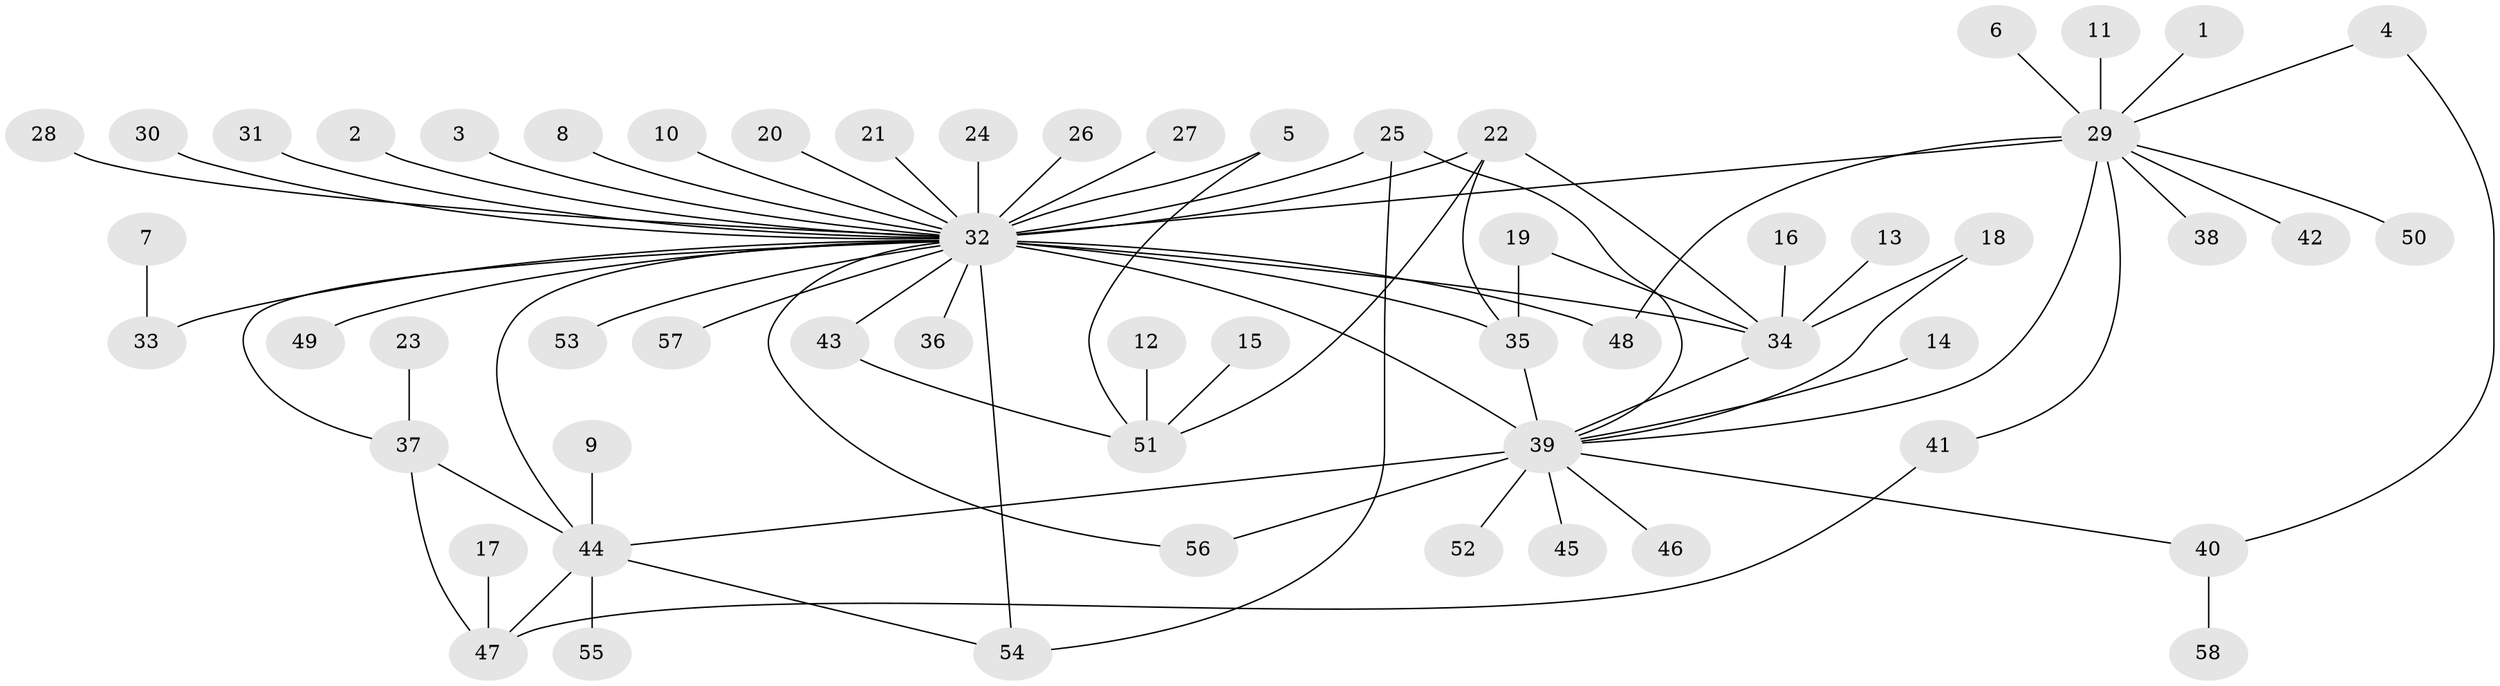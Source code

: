 // original degree distribution, {2: 0.21739130434782608, 38: 0.008695652173913044, 13: 0.008695652173913044, 4: 0.05217391304347826, 15: 0.008695652173913044, 9: 0.008695652173913044, 1: 0.5304347826086957, 3: 0.08695652173913043, 5: 0.017391304347826087, 6: 0.034782608695652174, 11: 0.008695652173913044, 7: 0.008695652173913044, 10: 0.008695652173913044}
// Generated by graph-tools (version 1.1) at 2025/50/03/09/25 03:50:00]
// undirected, 58 vertices, 76 edges
graph export_dot {
graph [start="1"]
  node [color=gray90,style=filled];
  1;
  2;
  3;
  4;
  5;
  6;
  7;
  8;
  9;
  10;
  11;
  12;
  13;
  14;
  15;
  16;
  17;
  18;
  19;
  20;
  21;
  22;
  23;
  24;
  25;
  26;
  27;
  28;
  29;
  30;
  31;
  32;
  33;
  34;
  35;
  36;
  37;
  38;
  39;
  40;
  41;
  42;
  43;
  44;
  45;
  46;
  47;
  48;
  49;
  50;
  51;
  52;
  53;
  54;
  55;
  56;
  57;
  58;
  1 -- 29 [weight=1.0];
  2 -- 32 [weight=1.0];
  3 -- 32 [weight=1.0];
  4 -- 29 [weight=1.0];
  4 -- 40 [weight=1.0];
  5 -- 32 [weight=1.0];
  5 -- 51 [weight=1.0];
  6 -- 29 [weight=1.0];
  7 -- 33 [weight=1.0];
  8 -- 32 [weight=1.0];
  9 -- 44 [weight=1.0];
  10 -- 32 [weight=1.0];
  11 -- 29 [weight=1.0];
  12 -- 51 [weight=1.0];
  13 -- 34 [weight=1.0];
  14 -- 39 [weight=1.0];
  15 -- 51 [weight=1.0];
  16 -- 34 [weight=1.0];
  17 -- 47 [weight=1.0];
  18 -- 34 [weight=1.0];
  18 -- 39 [weight=1.0];
  19 -- 34 [weight=1.0];
  19 -- 35 [weight=1.0];
  20 -- 32 [weight=1.0];
  21 -- 32 [weight=1.0];
  22 -- 32 [weight=2.0];
  22 -- 34 [weight=1.0];
  22 -- 35 [weight=1.0];
  22 -- 51 [weight=1.0];
  23 -- 37 [weight=1.0];
  24 -- 32 [weight=1.0];
  25 -- 32 [weight=2.0];
  25 -- 39 [weight=1.0];
  25 -- 54 [weight=1.0];
  26 -- 32 [weight=1.0];
  27 -- 32 [weight=1.0];
  28 -- 32 [weight=1.0];
  29 -- 32 [weight=3.0];
  29 -- 38 [weight=1.0];
  29 -- 39 [weight=1.0];
  29 -- 41 [weight=1.0];
  29 -- 42 [weight=1.0];
  29 -- 48 [weight=1.0];
  29 -- 50 [weight=1.0];
  30 -- 32 [weight=1.0];
  31 -- 32 [weight=1.0];
  32 -- 33 [weight=1.0];
  32 -- 34 [weight=1.0];
  32 -- 35 [weight=2.0];
  32 -- 36 [weight=1.0];
  32 -- 37 [weight=1.0];
  32 -- 39 [weight=4.0];
  32 -- 43 [weight=1.0];
  32 -- 44 [weight=2.0];
  32 -- 48 [weight=1.0];
  32 -- 49 [weight=1.0];
  32 -- 53 [weight=1.0];
  32 -- 54 [weight=1.0];
  32 -- 56 [weight=1.0];
  32 -- 57 [weight=1.0];
  34 -- 39 [weight=1.0];
  35 -- 39 [weight=1.0];
  37 -- 44 [weight=1.0];
  37 -- 47 [weight=1.0];
  39 -- 40 [weight=1.0];
  39 -- 44 [weight=1.0];
  39 -- 45 [weight=1.0];
  39 -- 46 [weight=1.0];
  39 -- 52 [weight=1.0];
  39 -- 56 [weight=1.0];
  40 -- 58 [weight=1.0];
  41 -- 47 [weight=1.0];
  43 -- 51 [weight=1.0];
  44 -- 47 [weight=1.0];
  44 -- 54 [weight=1.0];
  44 -- 55 [weight=1.0];
}
